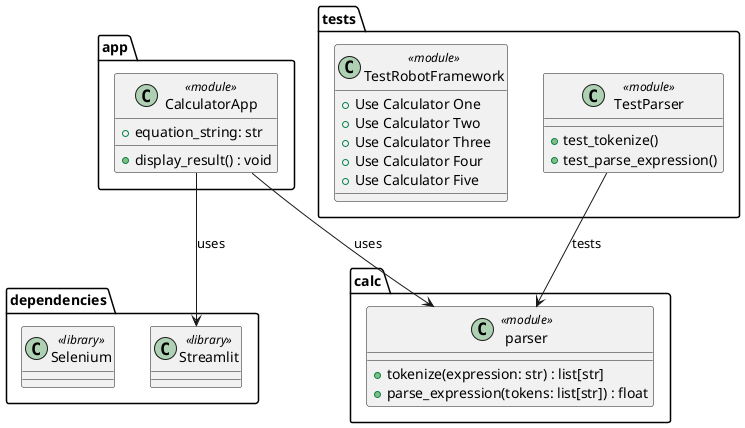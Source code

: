 @startuml

package "calc" {
    class parser <<module>> {
        + tokenize(expression: str) : list[str]
        + parse_expression(tokens: list[str]) : float
    }
}
package "app" {
    class CalculatorApp <<module>> {
        + equation_string: str
        + display_result() : void
    }
}
package "dependencies" {
    class Streamlit <<library>>
    class Selenium <<library>>
}

package "tests" {
    class TestParser <<module>> {
        + test_tokenize()
        + test_parse_expression()
    }
    class TestRobotFramework <<module>> {
        + Use Calculator One
        + Use Calculator Two
        + Use Calculator Three
        + Use Calculator Four
        + Use Calculator Five
    }
}
CalculatorApp --> parser : uses
CalculatorApp --> Streamlit : uses
TestParser --> parser : tests

@enduml
